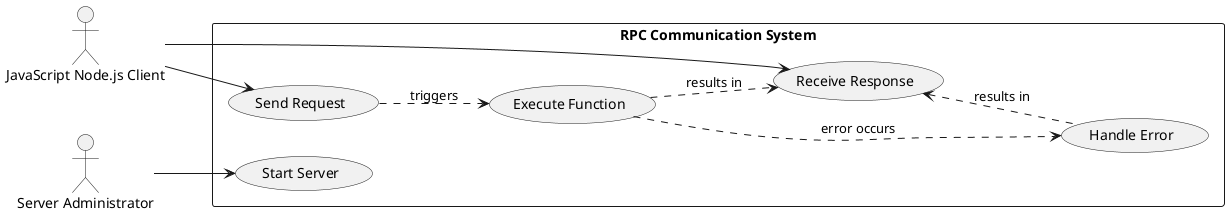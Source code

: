 @startuml
left to right direction
skinparam packageStyle rectangle

actor Client as "JavaScript Node.js Client"
actor Admin as "Server Administrator"

rectangle "RPC Communication System" {
  usecase "Start Server" as UC1
  usecase "Send Request" as UC2
  usecase "Receive Response" as UC3
  usecase "Handle Error" as UC4
  usecase "Execute Function" as UC5

  Admin --> UC1
  Client --> UC2
  Client --> UC3
  UC2 .down.> UC5 : triggers
  UC5 .down.> UC3 : results in
  UC5 .right.> UC4 : error occurs
  UC4 .up.> UC3 : results in
}

@enduml
